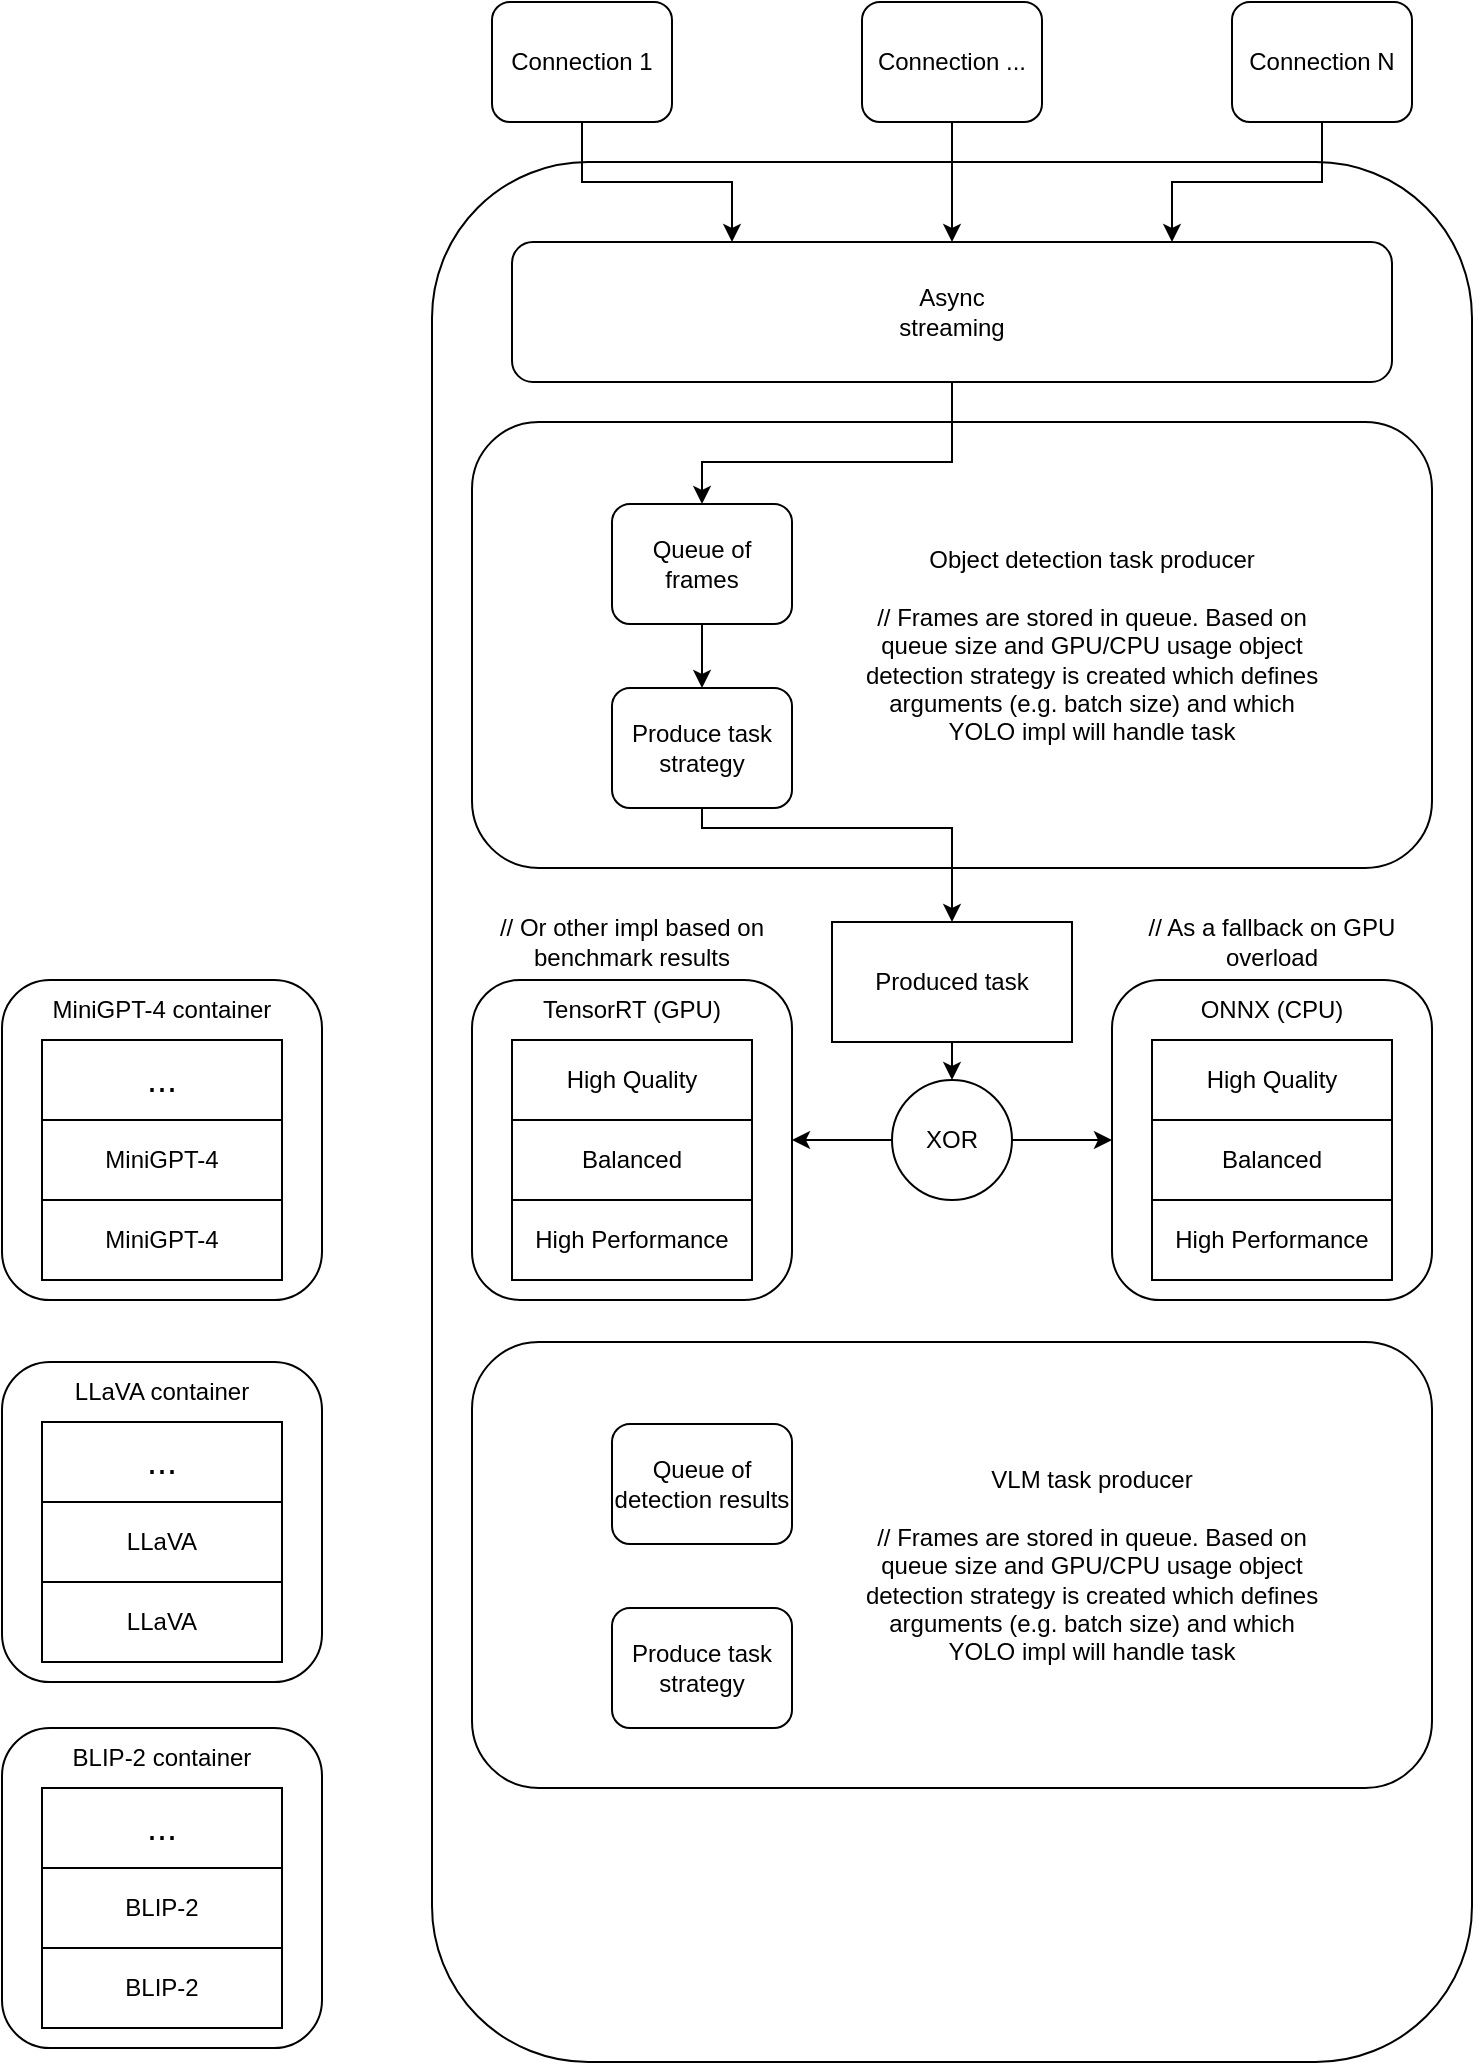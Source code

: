<mxfile version="28.2.5">
  <diagram name="Страница — 1" id="IB0LTJJu5A-tRw9VyMWV">
    <mxGraphModel dx="1139" dy="973" grid="1" gridSize="10" guides="1" tooltips="1" connect="1" arrows="1" fold="1" page="1" pageScale="1" pageWidth="827" pageHeight="1169" math="0" shadow="0">
      <root>
        <mxCell id="0" />
        <mxCell id="1" parent="0" />
        <mxCell id="_JLij78zeixKJYq6KvC4-1" value="" style="rounded=1;whiteSpace=wrap;html=1;" vertex="1" parent="1">
          <mxGeometry x="95" y="893" width="160" height="160" as="geometry" />
        </mxCell>
        <mxCell id="_JLij78zeixKJYq6KvC4-2" value="BLIP-2" style="rounded=0;whiteSpace=wrap;html=1;" vertex="1" parent="1">
          <mxGeometry x="115" y="1003" width="120" height="40" as="geometry" />
        </mxCell>
        <mxCell id="_JLij78zeixKJYq6KvC4-3" value="BLIP-2" style="rounded=0;whiteSpace=wrap;html=1;" vertex="1" parent="1">
          <mxGeometry x="115" y="963" width="120" height="40" as="geometry" />
        </mxCell>
        <mxCell id="_JLij78zeixKJYq6KvC4-4" value="&lt;font style=&quot;font-size: 18px;&quot;&gt;...&lt;/font&gt;" style="rounded=0;whiteSpace=wrap;html=1;" vertex="1" parent="1">
          <mxGeometry x="115" y="923" width="120" height="40" as="geometry" />
        </mxCell>
        <mxCell id="_JLij78zeixKJYq6KvC4-5" value="BLIP-2 container" style="text;html=1;align=center;verticalAlign=middle;whiteSpace=wrap;rounded=0;" vertex="1" parent="1">
          <mxGeometry x="115" y="893" width="120" height="30" as="geometry" />
        </mxCell>
        <mxCell id="_JLij78zeixKJYq6KvC4-6" value="" style="rounded=1;whiteSpace=wrap;html=1;" vertex="1" parent="1">
          <mxGeometry x="95" y="710" width="160" height="160" as="geometry" />
        </mxCell>
        <mxCell id="_JLij78zeixKJYq6KvC4-7" value="LLaVA" style="rounded=0;whiteSpace=wrap;html=1;" vertex="1" parent="1">
          <mxGeometry x="115" y="820" width="120" height="40" as="geometry" />
        </mxCell>
        <mxCell id="_JLij78zeixKJYq6KvC4-8" value="LLaVA" style="rounded=0;whiteSpace=wrap;html=1;" vertex="1" parent="1">
          <mxGeometry x="115" y="780" width="120" height="40" as="geometry" />
        </mxCell>
        <mxCell id="_JLij78zeixKJYq6KvC4-9" value="&lt;font style=&quot;font-size: 18px;&quot;&gt;...&lt;/font&gt;" style="rounded=0;whiteSpace=wrap;html=1;" vertex="1" parent="1">
          <mxGeometry x="115" y="740" width="120" height="40" as="geometry" />
        </mxCell>
        <mxCell id="_JLij78zeixKJYq6KvC4-10" value="LLaVA container" style="text;html=1;align=center;verticalAlign=middle;whiteSpace=wrap;rounded=0;" vertex="1" parent="1">
          <mxGeometry x="115" y="710" width="120" height="30" as="geometry" />
        </mxCell>
        <mxCell id="_JLij78zeixKJYq6KvC4-11" value="" style="rounded=1;whiteSpace=wrap;html=1;" vertex="1" parent="1">
          <mxGeometry x="95" y="519" width="160" height="160" as="geometry" />
        </mxCell>
        <mxCell id="_JLij78zeixKJYq6KvC4-12" value="MiniGPT-4" style="rounded=0;whiteSpace=wrap;html=1;" vertex="1" parent="1">
          <mxGeometry x="115" y="629" width="120" height="40" as="geometry" />
        </mxCell>
        <mxCell id="_JLij78zeixKJYq6KvC4-13" value="MiniGPT-4" style="rounded=0;whiteSpace=wrap;html=1;" vertex="1" parent="1">
          <mxGeometry x="115" y="589" width="120" height="40" as="geometry" />
        </mxCell>
        <mxCell id="_JLij78zeixKJYq6KvC4-14" value="&lt;font style=&quot;font-size: 18px;&quot;&gt;...&lt;/font&gt;" style="rounded=0;whiteSpace=wrap;html=1;" vertex="1" parent="1">
          <mxGeometry x="115" y="549" width="120" height="40" as="geometry" />
        </mxCell>
        <mxCell id="_JLij78zeixKJYq6KvC4-15" value="MiniGPT-4 container" style="text;html=1;align=center;verticalAlign=middle;whiteSpace=wrap;rounded=0;" vertex="1" parent="1">
          <mxGeometry x="115" y="519" width="120" height="30" as="geometry" />
        </mxCell>
        <mxCell id="_JLij78zeixKJYq6KvC4-42" value="" style="rounded=1;whiteSpace=wrap;html=1;rotation=90;" vertex="1" parent="1">
          <mxGeometry x="95" y="325" width="950" height="520" as="geometry" />
        </mxCell>
        <mxCell id="_JLij78zeixKJYq6KvC4-45" value="" style="rounded=1;whiteSpace=wrap;html=1;" vertex="1" parent="1">
          <mxGeometry x="330" y="240" width="480" height="223" as="geometry" />
        </mxCell>
        <mxCell id="_JLij78zeixKJYq6KvC4-46" value="" style="rounded=1;whiteSpace=wrap;html=1;" vertex="1" parent="1">
          <mxGeometry x="330" y="519" width="160" height="160" as="geometry" />
        </mxCell>
        <mxCell id="_JLij78zeixKJYq6KvC4-47" value="High Performance" style="rounded=0;whiteSpace=wrap;html=1;" vertex="1" parent="1">
          <mxGeometry x="350" y="629" width="120" height="40" as="geometry" />
        </mxCell>
        <mxCell id="_JLij78zeixKJYq6KvC4-48" value="Balanced" style="rounded=0;whiteSpace=wrap;html=1;" vertex="1" parent="1">
          <mxGeometry x="350" y="589" width="120" height="40" as="geometry" />
        </mxCell>
        <mxCell id="_JLij78zeixKJYq6KvC4-49" value="High Quality" style="rounded=0;whiteSpace=wrap;html=1;" vertex="1" parent="1">
          <mxGeometry x="350" y="549" width="120" height="40" as="geometry" />
        </mxCell>
        <mxCell id="_JLij78zeixKJYq6KvC4-50" value="TensorRT (GPU)" style="text;html=1;align=center;verticalAlign=middle;whiteSpace=wrap;rounded=0;" vertex="1" parent="1">
          <mxGeometry x="350" y="519" width="120" height="30" as="geometry" />
        </mxCell>
        <mxCell id="_JLij78zeixKJYq6KvC4-51" value="// Or other impl based on benchmark results" style="text;html=1;align=center;verticalAlign=middle;whiteSpace=wrap;rounded=0;" vertex="1" parent="1">
          <mxGeometry x="330" y="485" width="160" height="30" as="geometry" />
        </mxCell>
        <mxCell id="_JLij78zeixKJYq6KvC4-52" value="" style="rounded=1;whiteSpace=wrap;html=1;" vertex="1" parent="1">
          <mxGeometry x="650" y="519" width="160" height="160" as="geometry" />
        </mxCell>
        <mxCell id="_JLij78zeixKJYq6KvC4-53" value="High Performance" style="rounded=0;whiteSpace=wrap;html=1;" vertex="1" parent="1">
          <mxGeometry x="670" y="629" width="120" height="40" as="geometry" />
        </mxCell>
        <mxCell id="_JLij78zeixKJYq6KvC4-54" value="Balanced" style="rounded=0;whiteSpace=wrap;html=1;" vertex="1" parent="1">
          <mxGeometry x="670" y="589" width="120" height="40" as="geometry" />
        </mxCell>
        <mxCell id="_JLij78zeixKJYq6KvC4-55" value="High Quality" style="rounded=0;whiteSpace=wrap;html=1;" vertex="1" parent="1">
          <mxGeometry x="670" y="549" width="120" height="40" as="geometry" />
        </mxCell>
        <mxCell id="_JLij78zeixKJYq6KvC4-56" value="ONNX (CPU)" style="text;html=1;align=center;verticalAlign=middle;whiteSpace=wrap;rounded=0;" vertex="1" parent="1">
          <mxGeometry x="670" y="519" width="120" height="30" as="geometry" />
        </mxCell>
        <mxCell id="_JLij78zeixKJYq6KvC4-61" value="// As a fallback on GPU overload" style="text;html=1;align=center;verticalAlign=middle;whiteSpace=wrap;rounded=0;" vertex="1" parent="1">
          <mxGeometry x="650" y="485" width="160" height="30" as="geometry" />
        </mxCell>
        <mxCell id="_JLij78zeixKJYq6KvC4-88" style="edgeStyle=orthogonalEdgeStyle;rounded=0;orthogonalLoop=1;jettySize=auto;html=1;exitX=0.5;exitY=1;exitDx=0;exitDy=0;entryX=0.5;entryY=0;entryDx=0;entryDy=0;" edge="1" parent="1" source="_JLij78zeixKJYq6KvC4-63" target="_JLij78zeixKJYq6KvC4-76">
          <mxGeometry relative="1" as="geometry">
            <Array as="points">
              <mxPoint x="570" y="260" />
              <mxPoint x="445" y="260" />
            </Array>
          </mxGeometry>
        </mxCell>
        <mxCell id="_JLij78zeixKJYq6KvC4-63" value="&lt;div&gt;Async&lt;/div&gt;&lt;div&gt;streaming&lt;/div&gt;" style="rounded=1;whiteSpace=wrap;html=1;" vertex="1" parent="1">
          <mxGeometry x="350" y="150" width="440" height="70" as="geometry" />
        </mxCell>
        <mxCell id="_JLij78zeixKJYq6KvC4-87" style="edgeStyle=orthogonalEdgeStyle;rounded=0;orthogonalLoop=1;jettySize=auto;html=1;exitX=0.5;exitY=1;exitDx=0;exitDy=0;entryX=0.25;entryY=0;entryDx=0;entryDy=0;" edge="1" parent="1" source="_JLij78zeixKJYq6KvC4-67" target="_JLij78zeixKJYq6KvC4-63">
          <mxGeometry relative="1" as="geometry" />
        </mxCell>
        <mxCell id="_JLij78zeixKJYq6KvC4-67" value="&lt;div&gt;Connection 1&lt;/div&gt;" style="rounded=1;whiteSpace=wrap;html=1;rotation=0;" vertex="1" parent="1">
          <mxGeometry x="340" y="30" width="90" height="60" as="geometry" />
        </mxCell>
        <mxCell id="_JLij78zeixKJYq6KvC4-86" style="edgeStyle=orthogonalEdgeStyle;rounded=0;orthogonalLoop=1;jettySize=auto;html=1;exitX=0.5;exitY=1;exitDx=0;exitDy=0;entryX=0.5;entryY=0;entryDx=0;entryDy=0;" edge="1" parent="1" source="_JLij78zeixKJYq6KvC4-69" target="_JLij78zeixKJYq6KvC4-63">
          <mxGeometry relative="1" as="geometry" />
        </mxCell>
        <mxCell id="_JLij78zeixKJYq6KvC4-69" value="&lt;div&gt;Connection ...&lt;/div&gt;" style="rounded=1;whiteSpace=wrap;html=1;rotation=0;" vertex="1" parent="1">
          <mxGeometry x="525" y="30" width="90" height="60" as="geometry" />
        </mxCell>
        <mxCell id="_JLij78zeixKJYq6KvC4-85" style="edgeStyle=orthogonalEdgeStyle;rounded=0;orthogonalLoop=1;jettySize=auto;html=1;exitX=0.5;exitY=1;exitDx=0;exitDy=0;entryX=0.75;entryY=0;entryDx=0;entryDy=0;" edge="1" parent="1" source="_JLij78zeixKJYq6KvC4-70" target="_JLij78zeixKJYq6KvC4-63">
          <mxGeometry relative="1" as="geometry" />
        </mxCell>
        <mxCell id="_JLij78zeixKJYq6KvC4-70" value="&lt;div&gt;Connection N&lt;/div&gt;" style="rounded=1;whiteSpace=wrap;html=1;rotation=0;" vertex="1" parent="1">
          <mxGeometry x="710" y="30" width="90" height="60" as="geometry" />
        </mxCell>
        <mxCell id="_JLij78zeixKJYq6KvC4-89" style="edgeStyle=orthogonalEdgeStyle;rounded=0;orthogonalLoop=1;jettySize=auto;html=1;exitX=0.5;exitY=1;exitDx=0;exitDy=0;entryX=0.5;entryY=0;entryDx=0;entryDy=0;" edge="1" parent="1" source="_JLij78zeixKJYq6KvC4-76" target="_JLij78zeixKJYq6KvC4-80">
          <mxGeometry relative="1" as="geometry" />
        </mxCell>
        <mxCell id="_JLij78zeixKJYq6KvC4-76" value="Queue of frames" style="rounded=1;whiteSpace=wrap;html=1;" vertex="1" parent="1">
          <mxGeometry x="400" y="281" width="90" height="60" as="geometry" />
        </mxCell>
        <mxCell id="_JLij78zeixKJYq6KvC4-78" value="&lt;div&gt;Object detection task producer&lt;/div&gt;&lt;div&gt;&lt;br&gt;&lt;/div&gt;&lt;div&gt;// Frames are stored in queue. Based on queue size and GPU/CPU usage object detection strategy is created which defines arguments (e.g. batch size) and which YOLO impl will handle task&lt;/div&gt;" style="text;html=1;align=center;verticalAlign=middle;whiteSpace=wrap;rounded=0;" vertex="1" parent="1">
          <mxGeometry x="520" y="281.5" width="240" height="140" as="geometry" />
        </mxCell>
        <mxCell id="_JLij78zeixKJYq6KvC4-91" style="edgeStyle=orthogonalEdgeStyle;rounded=0;orthogonalLoop=1;jettySize=auto;html=1;exitX=0.5;exitY=1;exitDx=0;exitDy=0;entryX=0.5;entryY=0;entryDx=0;entryDy=0;" edge="1" parent="1" source="_JLij78zeixKJYq6KvC4-80" target="_JLij78zeixKJYq6KvC4-90">
          <mxGeometry relative="1" as="geometry">
            <Array as="points">
              <mxPoint x="445" y="443" />
              <mxPoint x="570" y="443" />
            </Array>
          </mxGeometry>
        </mxCell>
        <mxCell id="_JLij78zeixKJYq6KvC4-80" value="Produce task strategy" style="rounded=1;whiteSpace=wrap;html=1;" vertex="1" parent="1">
          <mxGeometry x="400" y="373" width="90" height="60" as="geometry" />
        </mxCell>
        <mxCell id="_JLij78zeixKJYq6KvC4-94" style="edgeStyle=orthogonalEdgeStyle;rounded=0;orthogonalLoop=1;jettySize=auto;html=1;exitX=0.5;exitY=1;exitDx=0;exitDy=0;entryX=0.5;entryY=0;entryDx=0;entryDy=0;" edge="1" parent="1" source="_JLij78zeixKJYq6KvC4-90" target="_JLij78zeixKJYq6KvC4-93">
          <mxGeometry relative="1" as="geometry" />
        </mxCell>
        <mxCell id="_JLij78zeixKJYq6KvC4-90" value="Produced task" style="rounded=0;whiteSpace=wrap;html=1;" vertex="1" parent="1">
          <mxGeometry x="510" y="490" width="120" height="60" as="geometry" />
        </mxCell>
        <mxCell id="_JLij78zeixKJYq6KvC4-95" style="edgeStyle=orthogonalEdgeStyle;rounded=0;orthogonalLoop=1;jettySize=auto;html=1;exitX=0;exitY=0.5;exitDx=0;exitDy=0;entryX=1;entryY=0.5;entryDx=0;entryDy=0;" edge="1" parent="1" source="_JLij78zeixKJYq6KvC4-93" target="_JLij78zeixKJYq6KvC4-46">
          <mxGeometry relative="1" as="geometry" />
        </mxCell>
        <mxCell id="_JLij78zeixKJYq6KvC4-96" style="edgeStyle=orthogonalEdgeStyle;rounded=0;orthogonalLoop=1;jettySize=auto;html=1;exitX=1;exitY=0.5;exitDx=0;exitDy=0;entryX=0;entryY=0.5;entryDx=0;entryDy=0;" edge="1" parent="1" source="_JLij78zeixKJYq6KvC4-93" target="_JLij78zeixKJYq6KvC4-52">
          <mxGeometry relative="1" as="geometry" />
        </mxCell>
        <mxCell id="_JLij78zeixKJYq6KvC4-93" value="XOR" style="ellipse;whiteSpace=wrap;html=1;aspect=fixed;" vertex="1" parent="1">
          <mxGeometry x="540" y="569" width="60" height="60" as="geometry" />
        </mxCell>
        <mxCell id="_JLij78zeixKJYq6KvC4-98" value="" style="rounded=1;whiteSpace=wrap;html=1;" vertex="1" parent="1">
          <mxGeometry x="330" y="700" width="480" height="223" as="geometry" />
        </mxCell>
        <mxCell id="_JLij78zeixKJYq6KvC4-99" value="Queue of detection results" style="rounded=1;whiteSpace=wrap;html=1;" vertex="1" parent="1">
          <mxGeometry x="400" y="741" width="90" height="60" as="geometry" />
        </mxCell>
        <mxCell id="_JLij78zeixKJYq6KvC4-100" value="&lt;div&gt;VLM task producer&lt;/div&gt;&lt;div&gt;&lt;br&gt;&lt;/div&gt;&lt;div&gt;// Frames are stored in queue. Based on queue size and GPU/CPU usage object detection strategy is created which defines arguments (e.g. batch size) and which YOLO impl will handle task&lt;/div&gt;" style="text;html=1;align=center;verticalAlign=middle;whiteSpace=wrap;rounded=0;" vertex="1" parent="1">
          <mxGeometry x="520" y="741.5" width="240" height="140" as="geometry" />
        </mxCell>
        <mxCell id="_JLij78zeixKJYq6KvC4-101" value="Produce task strategy" style="rounded=1;whiteSpace=wrap;html=1;" vertex="1" parent="1">
          <mxGeometry x="400" y="833" width="90" height="60" as="geometry" />
        </mxCell>
      </root>
    </mxGraphModel>
  </diagram>
</mxfile>
